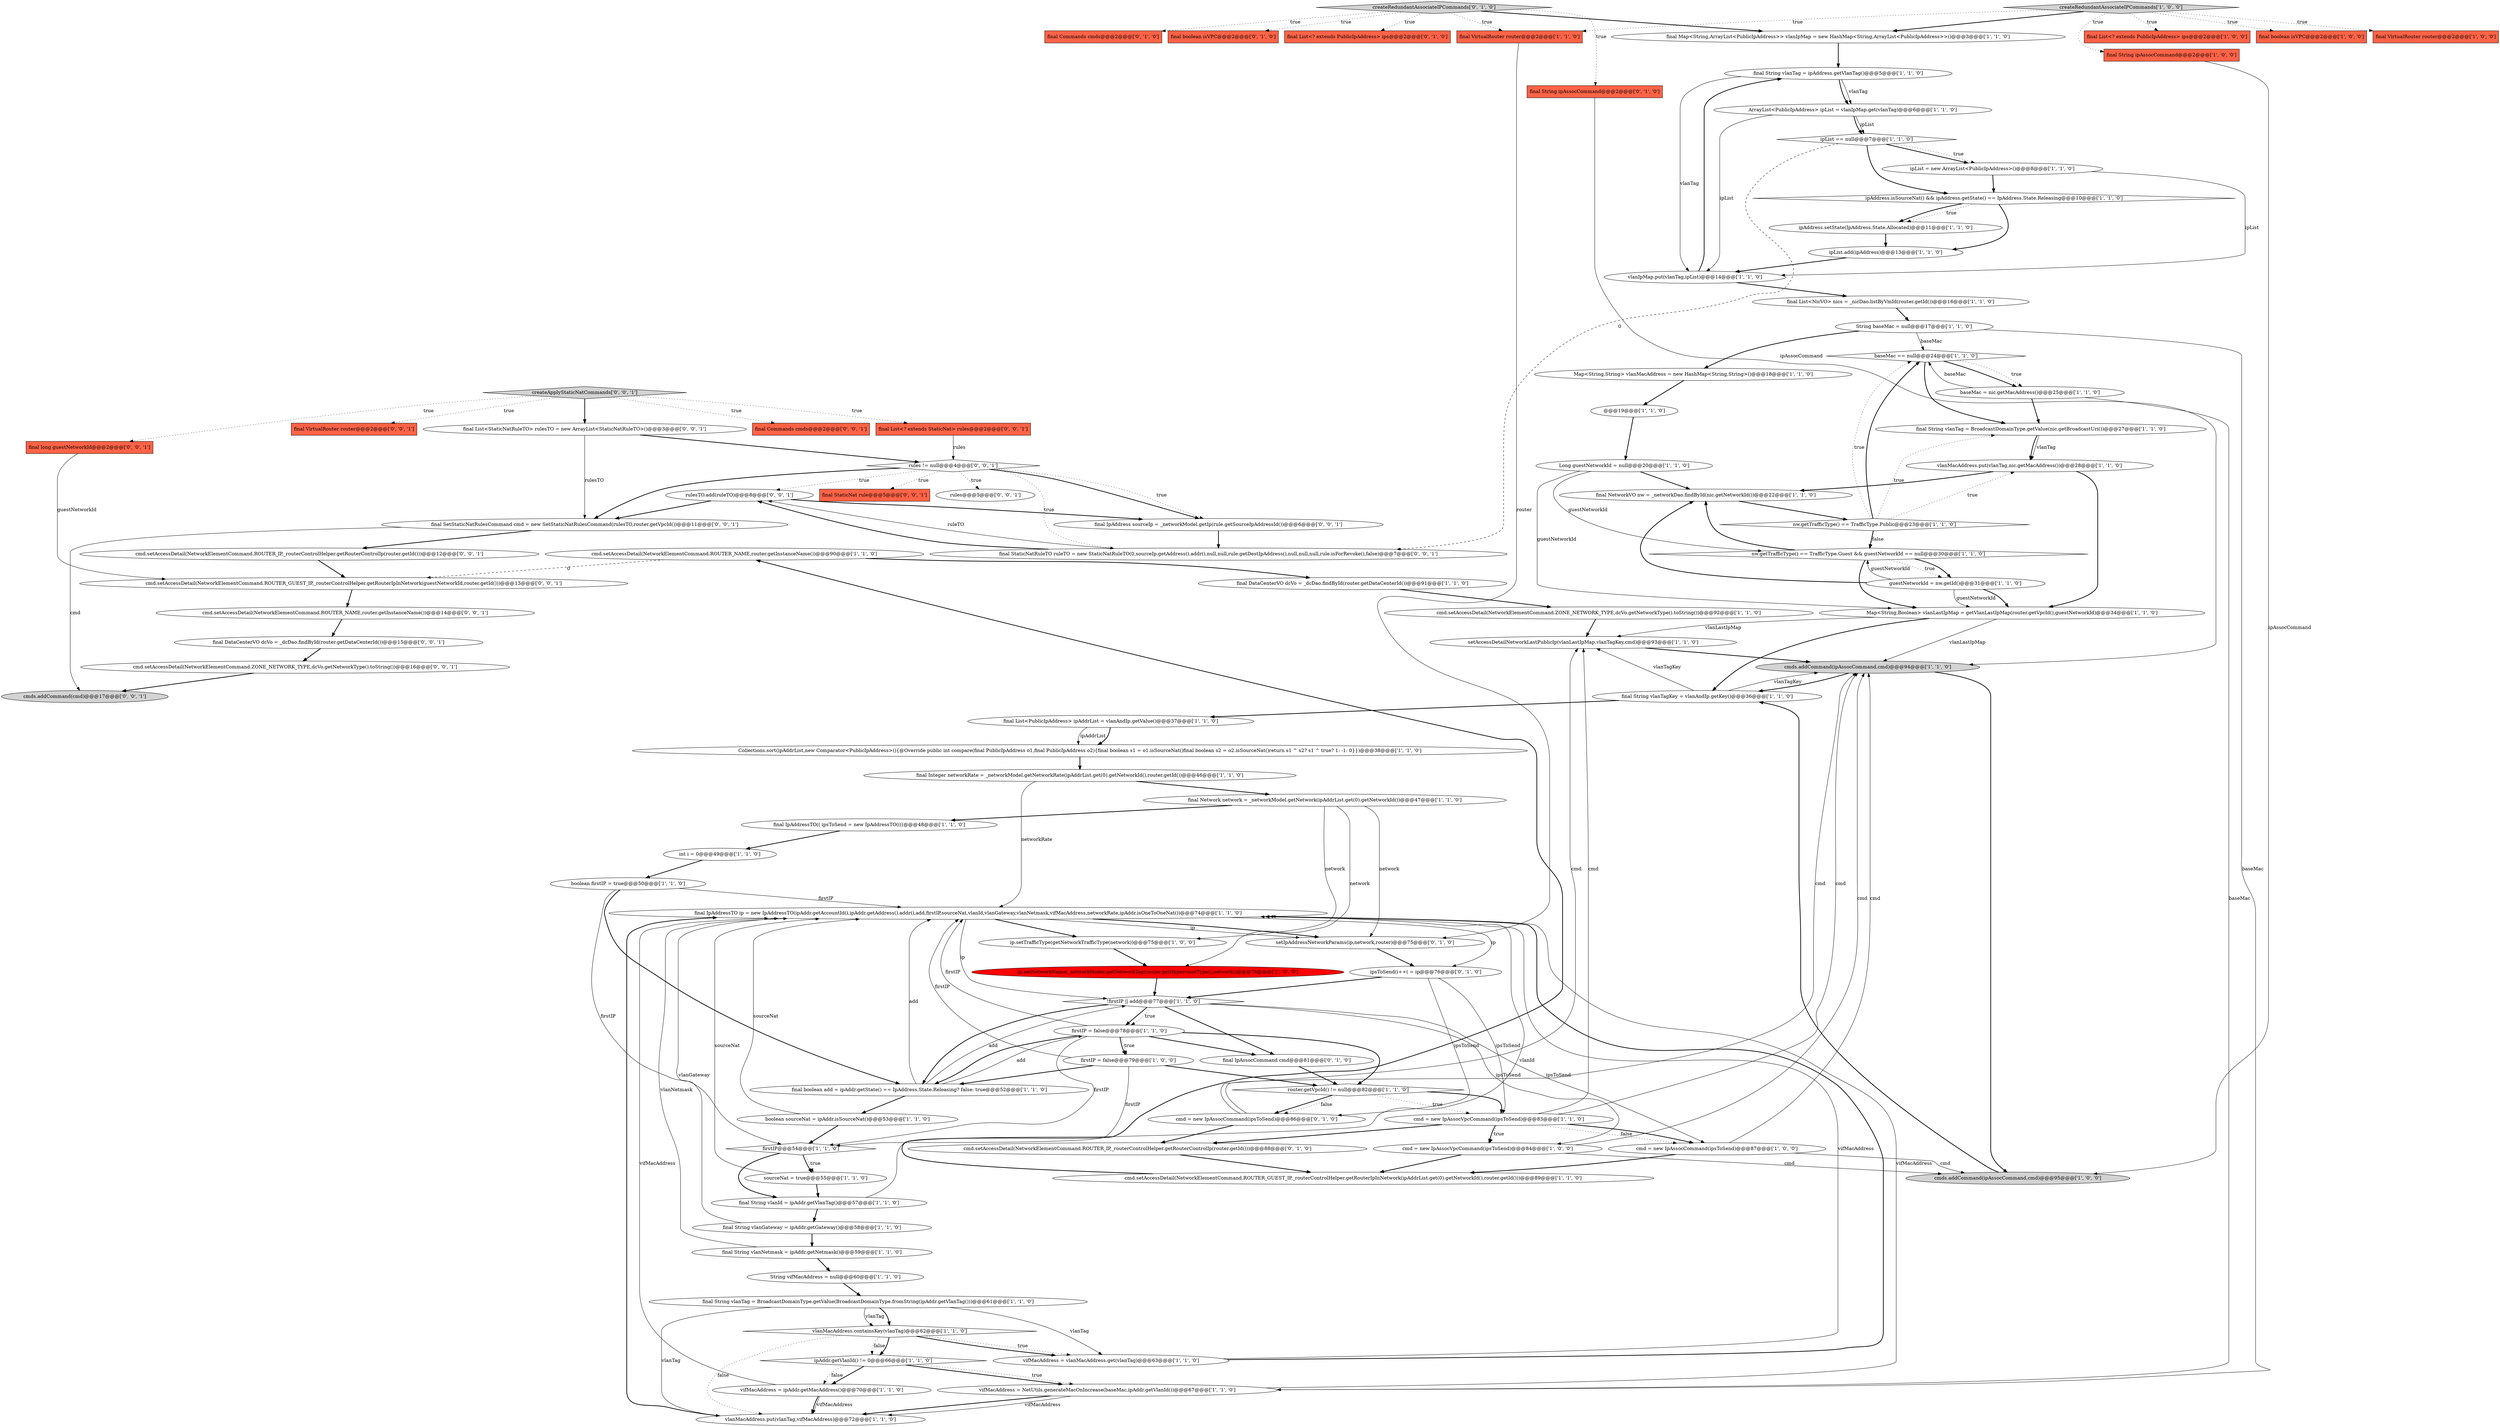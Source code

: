 digraph {
90 [style = filled, label = "final VirtualRouter router@@@2@@@['0', '0', '1']", fillcolor = tomato, shape = box image = "AAA0AAABBB3BBB"];
60 [style = filled, label = "firstIP@@@54@@@['1', '1', '0']", fillcolor = white, shape = diamond image = "AAA0AAABBB1BBB"];
65 [style = filled, label = "String baseMac = null@@@17@@@['1', '1', '0']", fillcolor = white, shape = ellipse image = "AAA0AAABBB1BBB"];
96 [style = filled, label = "final List<StaticNatRuleTO> rulesTO = new ArrayList<StaticNatRuleTO>()@@@3@@@['0', '0', '1']", fillcolor = white, shape = ellipse image = "AAA0AAABBB3BBB"];
5 [style = filled, label = "!firstIP || add@@@77@@@['1', '1', '0']", fillcolor = white, shape = diamond image = "AAA0AAABBB1BBB"];
46 [style = filled, label = "vifMacAddress = NetUtils.generateMacOnIncrease(baseMac,ipAddr.getVlanId())@@@67@@@['1', '1', '0']", fillcolor = white, shape = ellipse image = "AAA0AAABBB1BBB"];
51 [style = filled, label = "router.getVpcId() != null@@@82@@@['1', '1', '0']", fillcolor = white, shape = diamond image = "AAA0AAABBB1BBB"];
50 [style = filled, label = "cmds.addCommand(ipAssocCommand,cmd)@@@94@@@['1', '1', '0']", fillcolor = lightgray, shape = ellipse image = "AAA0AAABBB1BBB"];
58 [style = filled, label = "ipAddress.isSourceNat() && ipAddress.getState() == IpAddress.State.Releasing@@@10@@@['1', '1', '0']", fillcolor = white, shape = diamond image = "AAA0AAABBB1BBB"];
13 [style = filled, label = "cmd.setAccessDetail(NetworkElementCommand.ROUTER_GUEST_IP,_routerControlHelper.getRouterIpInNetwork(ipAddrList.get(0).getNetworkId(),router.getId()))@@@89@@@['1', '1', '0']", fillcolor = white, shape = ellipse image = "AAA0AAABBB1BBB"];
80 [style = filled, label = "final long guestNetworkId@@@2@@@['0', '0', '1']", fillcolor = tomato, shape = box image = "AAA0AAABBB3BBB"];
24 [style = filled, label = "ipAddress.setState(IpAddress.State.Allocated)@@@11@@@['1', '1', '0']", fillcolor = white, shape = ellipse image = "AAA0AAABBB1BBB"];
20 [style = filled, label = "cmd = new IpAssocCommand(ipsToSend)@@@87@@@['1', '0', '0']", fillcolor = white, shape = ellipse image = "AAA0AAABBB1BBB"];
81 [style = filled, label = "rulesTO.add(ruleTO)@@@8@@@['0', '0', '1']", fillcolor = white, shape = ellipse image = "AAA0AAABBB3BBB"];
1 [style = filled, label = "vifMacAddress = ipAddr.getMacAddress()@@@70@@@['1', '1', '0']", fillcolor = white, shape = ellipse image = "AAA0AAABBB1BBB"];
10 [style = filled, label = "final String vlanGateway = ipAddr.getGateway()@@@58@@@['1', '1', '0']", fillcolor = white, shape = ellipse image = "AAA0AAABBB1BBB"];
29 [style = filled, label = "Map<String,Boolean> vlanLastIpMap = getVlanLastIpMap(router.getVpcId(),guestNetworkId)@@@34@@@['1', '1', '0']", fillcolor = white, shape = ellipse image = "AAA0AAABBB1BBB"];
70 [style = filled, label = "cmd.setAccessDetail(NetworkElementCommand.ROUTER_IP,_routerControlHelper.getRouterControlIp(router.getId()))@@@88@@@['0', '1', '0']", fillcolor = white, shape = ellipse image = "AAA0AAABBB2BBB"];
27 [style = filled, label = "final String vlanNetmask = ipAddr.getNetmask()@@@59@@@['1', '1', '0']", fillcolor = white, shape = ellipse image = "AAA0AAABBB1BBB"];
30 [style = filled, label = "baseMac == null@@@24@@@['1', '1', '0']", fillcolor = white, shape = diamond image = "AAA0AAABBB1BBB"];
16 [style = filled, label = "ipList = new ArrayList<PublicIpAddress>()@@@8@@@['1', '1', '0']", fillcolor = white, shape = ellipse image = "AAA0AAABBB1BBB"];
61 [style = filled, label = "guestNetworkId = nw.getId()@@@31@@@['1', '1', '0']", fillcolor = white, shape = ellipse image = "AAA0AAABBB1BBB"];
43 [style = filled, label = "firstIP = false@@@79@@@['1', '0', '0']", fillcolor = white, shape = ellipse image = "AAA0AAABBB1BBB"];
72 [style = filled, label = "cmd = new IpAssocCommand(ipsToSend)@@@86@@@['0', '1', '0']", fillcolor = white, shape = ellipse image = "AAA0AAABBB2BBB"];
6 [style = filled, label = "Map<String,String> vlanMacAddress = new HashMap<String,String>()@@@18@@@['1', '1', '0']", fillcolor = white, shape = ellipse image = "AAA0AAABBB1BBB"];
91 [style = filled, label = "cmds.addCommand(cmd)@@@17@@@['0', '0', '1']", fillcolor = lightgray, shape = ellipse image = "AAA0AAABBB3BBB"];
17 [style = filled, label = "cmd.setAccessDetail(NetworkElementCommand.ROUTER_NAME,router.getInstanceName())@@@90@@@['1', '1', '0']", fillcolor = white, shape = ellipse image = "AAA0AAABBB1BBB"];
9 [style = filled, label = "vlanMacAddress.put(vlanTag,nic.getMacAddress())@@@28@@@['1', '1', '0']", fillcolor = white, shape = ellipse image = "AAA0AAABBB1BBB"];
59 [style = filled, label = "int i = 0@@@49@@@['1', '1', '0']", fillcolor = white, shape = ellipse image = "AAA0AAABBB1BBB"];
15 [style = filled, label = "vlanMacAddress.put(vlanTag,vifMacAddress)@@@72@@@['1', '1', '0']", fillcolor = white, shape = ellipse image = "AAA0AAABBB1BBB"];
92 [style = filled, label = "final StaticNatRuleTO ruleTO = new StaticNatRuleTO(0,sourceIp.getAddress().addr(),null,null,rule.getDestIpAddress(),null,null,null,rule.isForRevoke(),false)@@@7@@@['0', '0', '1']", fillcolor = white, shape = ellipse image = "AAA0AAABBB3BBB"];
54 [style = filled, label = "boolean firstIP = true@@@50@@@['1', '1', '0']", fillcolor = white, shape = ellipse image = "AAA0AAABBB1BBB"];
93 [style = filled, label = "final SetStaticNatRulesCommand cmd = new SetStaticNatRulesCommand(rulesTO,router.getVpcId())@@@11@@@['0', '0', '1']", fillcolor = white, shape = ellipse image = "AAA0AAABBB3BBB"];
3 [style = filled, label = "vifMacAddress = vlanMacAddress.get(vlanTag)@@@63@@@['1', '1', '0']", fillcolor = white, shape = ellipse image = "AAA0AAABBB1BBB"];
82 [style = filled, label = "final List<? extends StaticNat> rules@@@2@@@['0', '0', '1']", fillcolor = tomato, shape = box image = "AAA0AAABBB3BBB"];
97 [style = filled, label = "rules != null@@@4@@@['0', '0', '1']", fillcolor = white, shape = diamond image = "AAA0AAABBB3BBB"];
76 [style = filled, label = "final Commands cmds@@@2@@@['0', '1', '0']", fillcolor = tomato, shape = box image = "AAA0AAABBB2BBB"];
28 [style = filled, label = "firstIP = false@@@78@@@['1', '1', '0']", fillcolor = white, shape = ellipse image = "AAA0AAABBB1BBB"];
2 [style = filled, label = "final String vlanTagKey = vlanAndIp.getKey()@@@36@@@['1', '1', '0']", fillcolor = white, shape = ellipse image = "AAA0AAABBB1BBB"];
4 [style = filled, label = "final String ipAssocCommand@@@2@@@['1', '0', '0']", fillcolor = tomato, shape = box image = "AAA0AAABBB1BBB"];
36 [style = filled, label = "final String vlanTag = ipAddress.getVlanTag()@@@5@@@['1', '1', '0']", fillcolor = white, shape = ellipse image = "AAA0AAABBB1BBB"];
19 [style = filled, label = "@@@19@@@['1', '1', '0']", fillcolor = white, shape = ellipse image = "AAA0AAABBB1BBB"];
21 [style = filled, label = "nw.getTrafficType() == TrafficType.Public@@@23@@@['1', '1', '0']", fillcolor = white, shape = diamond image = "AAA0AAABBB1BBB"];
42 [style = filled, label = "ip.setTrafficType(getNetworkTrafficType(network))@@@75@@@['1', '0', '0']", fillcolor = white, shape = ellipse image = "AAA0AAABBB1BBB"];
84 [style = filled, label = "cmd.setAccessDetail(NetworkElementCommand.ROUTER_NAME,router.getInstanceName())@@@14@@@['0', '0', '1']", fillcolor = white, shape = ellipse image = "AAA0AAABBB3BBB"];
89 [style = filled, label = "final IpAddress sourceIp = _networkModel.getIp(rule.getSourceIpAddressId())@@@6@@@['0', '0', '1']", fillcolor = white, shape = ellipse image = "AAA0AAABBB3BBB"];
64 [style = filled, label = "boolean sourceNat = ipAddr.isSourceNat()@@@53@@@['1', '1', '0']", fillcolor = white, shape = ellipse image = "AAA0AAABBB1BBB"];
78 [style = filled, label = "ipsToSend(i++( = ip@@@76@@@['0', '1', '0']", fillcolor = white, shape = ellipse image = "AAA0AAABBB2BBB"];
95 [style = filled, label = "final DataCenterVO dcVo = _dcDao.findById(router.getDataCenterId())@@@15@@@['0', '0', '1']", fillcolor = white, shape = ellipse image = "AAA0AAABBB3BBB"];
56 [style = filled, label = "Collections.sort(ipAddrList,new Comparator<PublicIpAddress>(){@Override public int compare(final PublicIpAddress o1,final PublicIpAddress o2){final boolean s1 = o1.isSourceNat()final boolean s2 = o2.isSourceNat()return s1 ^ s2? s1 ^ true? 1: -1: 0}})@@@38@@@['1', '1', '0']", fillcolor = white, shape = ellipse image = "AAA0AAABBB1BBB"];
67 [style = filled, label = "final Integer networkRate = _networkModel.getNetworkRate(ipAddrList.get(0).getNetworkId(),router.getId())@@@46@@@['1', '1', '0']", fillcolor = white, shape = ellipse image = "AAA0AAABBB1BBB"];
73 [style = filled, label = "final boolean isVPC@@@2@@@['0', '1', '0']", fillcolor = tomato, shape = box image = "AAA0AAABBB2BBB"];
18 [style = filled, label = "final IpAddressTO(( ipsToSend = new IpAddressTO((((@@@48@@@['1', '1', '0']", fillcolor = white, shape = ellipse image = "AAA0AAABBB1BBB"];
88 [style = filled, label = "final StaticNat rule@@@5@@@['0', '0', '1']", fillcolor = tomato, shape = box image = "AAA0AAABBB3BBB"];
26 [style = filled, label = "ip.setNetworkName(_networkModel.getNetworkTag(router.getHypervisorType(),network))@@@76@@@['1', '0', '0']", fillcolor = red, shape = ellipse image = "AAA1AAABBB1BBB"];
62 [style = filled, label = "setAccessDetailNetworkLastPublicIp(vlanLastIpMap,vlanTagKey,cmd)@@@93@@@['1', '1', '0']", fillcolor = white, shape = ellipse image = "AAA0AAABBB1BBB"];
22 [style = filled, label = "final List<PublicIpAddress> ipAddrList = vlanAndIp.getValue()@@@37@@@['1', '1', '0']", fillcolor = white, shape = ellipse image = "AAA0AAABBB1BBB"];
52 [style = filled, label = "final VirtualRouter router@@@2@@@['1', '1', '0']", fillcolor = tomato, shape = box image = "AAA0AAABBB1BBB"];
25 [style = filled, label = "nw.getTrafficType() == TrafficType.Guest && guestNetworkId == null@@@30@@@['1', '1', '0']", fillcolor = white, shape = diamond image = "AAA0AAABBB1BBB"];
32 [style = filled, label = "final List<? extends PublicIpAddress> ips@@@2@@@['1', '0', '0']", fillcolor = tomato, shape = box image = "AAA0AAABBB1BBB"];
33 [style = filled, label = "final boolean add = ipAddr.getState() == IpAddress.State.Releasing? false: true@@@52@@@['1', '1', '0']", fillcolor = white, shape = ellipse image = "AAA0AAABBB1BBB"];
57 [style = filled, label = "vlanIpMap.put(vlanTag,ipList)@@@14@@@['1', '1', '0']", fillcolor = white, shape = ellipse image = "AAA0AAABBB1BBB"];
41 [style = filled, label = "final IpAddressTO ip = new IpAddressTO(ipAddr.getAccountId(),ipAddr.getAddress().addr(),add,firstIP,sourceNat,vlanId,vlanGateway,vlanNetmask,vifMacAddress,networkRate,ipAddr.isOneToOneNat())@@@74@@@['1', '1', '0']", fillcolor = white, shape = ellipse image = "AAA0AAABBB1BBB"];
75 [style = filled, label = "createRedundantAssociateIPCommands['0', '1', '0']", fillcolor = lightgray, shape = diamond image = "AAA0AAABBB2BBB"];
39 [style = filled, label = "final NetworkVO nw = _networkDao.findById(nic.getNetworkId())@@@22@@@['1', '1', '0']", fillcolor = white, shape = ellipse image = "AAA0AAABBB1BBB"];
38 [style = filled, label = "ipList.add(ipAddress)@@@13@@@['1', '1', '0']", fillcolor = white, shape = ellipse image = "AAA0AAABBB1BBB"];
40 [style = filled, label = "createRedundantAssociateIPCommands['1', '0', '0']", fillcolor = lightgray, shape = diamond image = "AAA0AAABBB1BBB"];
14 [style = filled, label = "final String vlanId = ipAddr.getVlanTag()@@@57@@@['1', '1', '0']", fillcolor = white, shape = ellipse image = "AAA0AAABBB1BBB"];
23 [style = filled, label = "final boolean isVPC@@@2@@@['1', '0', '0']", fillcolor = tomato, shape = box image = "AAA0AAABBB1BBB"];
49 [style = filled, label = "vlanMacAddress.containsKey(vlanTag)@@@62@@@['1', '1', '0']", fillcolor = white, shape = diamond image = "AAA0AAABBB1BBB"];
44 [style = filled, label = "ArrayList<PublicIpAddress> ipList = vlanIpMap.get(vlanTag)@@@6@@@['1', '1', '0']", fillcolor = white, shape = ellipse image = "AAA0AAABBB1BBB"];
31 [style = filled, label = "sourceNat = true@@@55@@@['1', '1', '0']", fillcolor = white, shape = ellipse image = "AAA0AAABBB1BBB"];
37 [style = filled, label = "final DataCenterVO dcVo = _dcDao.findById(router.getDataCenterId())@@@91@@@['1', '1', '0']", fillcolor = white, shape = ellipse image = "AAA0AAABBB1BBB"];
85 [style = filled, label = "cmd.setAccessDetail(NetworkElementCommand.ROUTER_IP,_routerControlHelper.getRouterControlIp(router.getId()))@@@12@@@['0', '0', '1']", fillcolor = white, shape = ellipse image = "AAA0AAABBB3BBB"];
74 [style = filled, label = "final IpAssocCommand cmd@@@81@@@['0', '1', '0']", fillcolor = white, shape = ellipse image = "AAA0AAABBB2BBB"];
68 [style = filled, label = "ipAddr.getVlanId() != 0@@@66@@@['1', '1', '0']", fillcolor = white, shape = diamond image = "AAA0AAABBB1BBB"];
8 [style = filled, label = "final List<NicVO> nics = _nicDao.listByVmId(router.getId())@@@16@@@['1', '1', '0']", fillcolor = white, shape = ellipse image = "AAA0AAABBB1BBB"];
71 [style = filled, label = "final String ipAssocCommand@@@2@@@['0', '1', '0']", fillcolor = tomato, shape = box image = "AAA0AAABBB2BBB"];
63 [style = filled, label = "cmds.addCommand(ipAssocCommand,cmd)@@@95@@@['1', '0', '0']", fillcolor = lightgray, shape = ellipse image = "AAA0AAABBB1BBB"];
66 [style = filled, label = "final String vlanTag = BroadcastDomainType.getValue(BroadcastDomainType.fromString(ipAddr.getVlanTag()))@@@61@@@['1', '1', '0']", fillcolor = white, shape = ellipse image = "AAA0AAABBB1BBB"];
77 [style = filled, label = "final List<? extends PublicIpAddress> ips@@@2@@@['0', '1', '0']", fillcolor = tomato, shape = box image = "AAA0AAABBB2BBB"];
45 [style = filled, label = "final Network network = _networkModel.getNetwork(ipAddrList.get(0).getNetworkId())@@@47@@@['1', '1', '0']", fillcolor = white, shape = ellipse image = "AAA0AAABBB1BBB"];
86 [style = filled, label = "cmd.setAccessDetail(NetworkElementCommand.ZONE_NETWORK_TYPE,dcVo.getNetworkType().toString())@@@16@@@['0', '0', '1']", fillcolor = white, shape = ellipse image = "AAA0AAABBB3BBB"];
55 [style = filled, label = "String vifMacAddress = null@@@60@@@['1', '1', '0']", fillcolor = white, shape = ellipse image = "AAA0AAABBB1BBB"];
79 [style = filled, label = "createApplyStaticNatCommands['0', '0', '1']", fillcolor = lightgray, shape = diamond image = "AAA0AAABBB3BBB"];
87 [style = filled, label = "final Commands cmds@@@2@@@['0', '0', '1']", fillcolor = tomato, shape = box image = "AAA0AAABBB3BBB"];
11 [style = filled, label = "cmd = new IpAssocVpcCommand(ipsToSend)@@@84@@@['1', '0', '0']", fillcolor = white, shape = ellipse image = "AAA0AAABBB1BBB"];
69 [style = filled, label = "setIpAddressNetworkParams(ip,network,router)@@@75@@@['0', '1', '0']", fillcolor = white, shape = ellipse image = "AAA0AAABBB2BBB"];
34 [style = filled, label = "ipList == null@@@7@@@['1', '1', '0']", fillcolor = white, shape = diamond image = "AAA0AAABBB1BBB"];
35 [style = filled, label = "cmd.setAccessDetail(NetworkElementCommand.ZONE_NETWORK_TYPE,dcVo.getNetworkType().toString())@@@92@@@['1', '1', '0']", fillcolor = white, shape = ellipse image = "AAA0AAABBB1BBB"];
48 [style = filled, label = "final String vlanTag = BroadcastDomainType.getValue(nic.getBroadcastUri())@@@27@@@['1', '1', '0']", fillcolor = white, shape = ellipse image = "AAA0AAABBB1BBB"];
94 [style = filled, label = "cmd.setAccessDetail(NetworkElementCommand.ROUTER_GUEST_IP,_routerControlHelper.getRouterIpInNetwork(guestNetworkId,router.getId()))@@@13@@@['0', '0', '1']", fillcolor = white, shape = ellipse image = "AAA0AAABBB3BBB"];
7 [style = filled, label = "Long guestNetworkId = null@@@20@@@['1', '1', '0']", fillcolor = white, shape = ellipse image = "AAA0AAABBB1BBB"];
53 [style = filled, label = "final Map<String,ArrayList<PublicIpAddress>> vlanIpMap = new HashMap<String,ArrayList<PublicIpAddress>>()@@@3@@@['1', '1', '0']", fillcolor = white, shape = ellipse image = "AAA0AAABBB1BBB"];
0 [style = filled, label = "cmd = new IpAssocVpcCommand(ipsToSend)@@@83@@@['1', '1', '0']", fillcolor = white, shape = ellipse image = "AAA0AAABBB1BBB"];
83 [style = filled, label = "rules@@@5@@@['0', '0', '1']", fillcolor = white, shape = ellipse image = "AAA0AAABBB3BBB"];
47 [style = filled, label = "baseMac = nic.getMacAddress()@@@25@@@['1', '1', '0']", fillcolor = white, shape = ellipse image = "AAA0AAABBB1BBB"];
12 [style = filled, label = "final VirtualRouter router@@@2@@@['1', '0', '0']", fillcolor = tomato, shape = box image = "AAA0AAABBB1BBB"];
54->60 [style = solid, label="firstIP"];
46->15 [style = solid, label="vifMacAddress"];
79->82 [style = dotted, label="true"];
0->20 [style = dotted, label="false"];
46->15 [style = bold, label=""];
33->5 [style = solid, label="add"];
57->8 [style = bold, label=""];
52->69 [style = solid, label="router"];
56->67 [style = bold, label=""];
40->32 [style = dotted, label="true"];
50->2 [style = bold, label=""];
96->97 [style = bold, label=""];
21->30 [style = bold, label=""];
25->29 [style = bold, label=""];
40->23 [style = dotted, label="true"];
5->28 [style = bold, label=""];
69->78 [style = bold, label=""];
72->62 [style = solid, label="cmd"];
74->51 [style = bold, label=""];
89->92 [style = bold, label=""];
67->41 [style = solid, label="networkRate"];
25->61 [style = dotted, label="true"];
34->58 [style = bold, label=""];
36->57 [style = solid, label="vlanTag"];
53->36 [style = bold, label=""];
13->17 [style = bold, label=""];
29->2 [style = bold, label=""];
41->69 [style = solid, label="ip"];
28->43 [style = bold, label=""];
82->97 [style = solid, label="rules"];
0->50 [style = solid, label="cmd"];
11->13 [style = bold, label=""];
54->33 [style = bold, label=""];
66->15 [style = solid, label="vlanTag"];
15->41 [style = bold, label=""];
58->24 [style = dotted, label="true"];
9->29 [style = bold, label=""];
20->50 [style = solid, label="cmd"];
64->60 [style = bold, label=""];
50->63 [style = bold, label=""];
81->89 [style = bold, label=""];
41->42 [style = bold, label=""];
0->11 [style = dotted, label="true"];
59->54 [style = bold, label=""];
75->73 [style = dotted, label="true"];
2->62 [style = solid, label="vlanTagKey"];
43->60 [style = solid, label="firstIP"];
75->52 [style = dotted, label="true"];
54->41 [style = solid, label="firstIP"];
31->14 [style = bold, label=""];
0->70 [style = bold, label=""];
34->92 [style = dashed, label="0"];
9->39 [style = bold, label=""];
61->39 [style = bold, label=""];
70->13 [style = bold, label=""];
47->46 [style = solid, label="baseMac"];
47->48 [style = bold, label=""];
36->44 [style = bold, label=""];
5->33 [style = bold, label=""];
96->93 [style = solid, label="rulesTO"];
63->2 [style = bold, label=""];
28->41 [style = solid, label="firstIP"];
43->51 [style = bold, label=""];
97->89 [style = bold, label=""];
14->10 [style = bold, label=""];
61->25 [style = solid, label="guestNetworkId"];
20->63 [style = solid, label="cmd"];
51->0 [style = bold, label=""];
24->38 [style = bold, label=""];
5->74 [style = bold, label=""];
33->41 [style = solid, label="add"];
21->25 [style = bold, label=""];
17->37 [style = bold, label=""];
40->52 [style = dotted, label="true"];
7->29 [style = solid, label="guestNetworkId"];
38->57 [style = bold, label=""];
65->6 [style = bold, label=""];
21->48 [style = dotted, label="true"];
68->1 [style = bold, label=""];
36->44 [style = solid, label="vlanTag"];
75->76 [style = dotted, label="true"];
97->92 [style = dotted, label="true"];
11->50 [style = solid, label="cmd"];
49->68 [style = dotted, label="false"];
28->60 [style = solid, label="firstIP"];
21->9 [style = dotted, label="true"];
44->34 [style = solid, label="ipList"];
64->41 [style = solid, label="sourceNat"];
71->50 [style = solid, label="ipAssocCommand"];
93->85 [style = bold, label=""];
21->30 [style = dotted, label="true"];
29->50 [style = solid, label="vlanLastIpMap"];
44->34 [style = bold, label=""];
78->0 [style = solid, label="ipsToSend"];
60->31 [style = bold, label=""];
49->3 [style = bold, label=""];
43->33 [style = bold, label=""];
0->20 [style = bold, label=""];
30->47 [style = bold, label=""];
79->80 [style = dotted, label="true"];
61->29 [style = bold, label=""];
60->31 [style = dotted, label="true"];
66->49 [style = bold, label=""];
41->5 [style = solid, label="ip"];
67->45 [style = bold, label=""];
55->66 [style = bold, label=""];
66->49 [style = solid, label="vlanTag"];
86->91 [style = bold, label=""];
45->42 [style = solid, label="network"];
48->9 [style = solid, label="vlanTag"];
97->81 [style = dotted, label="true"];
66->3 [style = solid, label="vlanTag"];
20->13 [style = bold, label=""];
47->30 [style = solid, label="baseMac"];
25->39 [style = bold, label=""];
49->68 [style = bold, label=""];
40->53 [style = bold, label=""];
58->24 [style = bold, label=""];
40->4 [style = dotted, label="true"];
0->11 [style = bold, label=""];
92->81 [style = bold, label=""];
29->62 [style = solid, label="vlanLastIpMap"];
18->59 [style = bold, label=""];
51->72 [style = bold, label=""];
51->0 [style = dotted, label="true"];
97->89 [style = dotted, label="true"];
39->21 [style = bold, label=""];
58->38 [style = bold, label=""];
60->14 [style = bold, label=""];
27->55 [style = bold, label=""];
97->93 [style = bold, label=""];
1->15 [style = solid, label="vifMacAddress"];
7->39 [style = bold, label=""];
22->56 [style = solid, label="ipAddrList"];
21->25 [style = dotted, label="false"];
97->83 [style = dotted, label="true"];
34->16 [style = bold, label=""];
31->41 [style = solid, label="sourceNat"];
3->41 [style = bold, label=""];
65->30 [style = solid, label="baseMac"];
28->43 [style = dotted, label="true"];
37->35 [style = bold, label=""];
44->57 [style = solid, label="ipList"];
41->69 [style = bold, label=""];
93->91 [style = solid, label="cmd"];
1->41 [style = solid, label="vifMacAddress"];
65->46 [style = solid, label="baseMac"];
72->50 [style = solid, label="cmd"];
5->28 [style = dotted, label="true"];
16->58 [style = bold, label=""];
84->95 [style = bold, label=""];
78->72 [style = solid, label="ipsToSend"];
45->18 [style = bold, label=""];
97->88 [style = dotted, label="true"];
17->94 [style = dashed, label="0"];
42->26 [style = bold, label=""];
94->84 [style = bold, label=""];
7->25 [style = solid, label="guestNetworkId"];
51->72 [style = dotted, label="false"];
95->86 [style = bold, label=""];
27->41 [style = solid, label="vlanNetmask"];
5->11 [style = solid, label="ipsToSend"];
22->56 [style = bold, label=""];
61->29 [style = solid, label="guestNetworkId"];
68->46 [style = bold, label=""];
26->5 [style = bold, label=""];
10->27 [style = bold, label=""];
72->70 [style = bold, label=""];
79->96 [style = bold, label=""];
46->41 [style = solid, label="vifMacAddress"];
1->15 [style = bold, label=""];
30->47 [style = dotted, label="true"];
45->69 [style = solid, label="network"];
68->1 [style = dotted, label="false"];
75->71 [style = dotted, label="true"];
79->87 [style = dotted, label="true"];
48->9 [style = bold, label=""];
6->19 [style = bold, label=""];
28->51 [style = bold, label=""];
11->63 [style = solid, label="cmd"];
81->93 [style = bold, label=""];
3->41 [style = solid, label="vifMacAddress"];
33->28 [style = solid, label="add"];
4->63 [style = solid, label="ipAssocCommand"];
0->62 [style = solid, label="cmd"];
92->81 [style = solid, label="ruleTO"];
75->77 [style = dotted, label="true"];
8->65 [style = bold, label=""];
49->15 [style = dotted, label="false"];
10->41 [style = solid, label="vlanGateway"];
28->33 [style = bold, label=""];
78->5 [style = bold, label=""];
85->94 [style = bold, label=""];
40->12 [style = dotted, label="true"];
35->62 [style = bold, label=""];
57->36 [style = bold, label=""];
79->90 [style = dotted, label="true"];
14->41 [style = solid, label="vlanId"];
62->50 [style = bold, label=""];
68->46 [style = dotted, label="true"];
25->61 [style = bold, label=""];
45->26 [style = solid, label="network"];
16->57 [style = solid, label="ipList"];
41->78 [style = solid, label="ip"];
30->48 [style = bold, label=""];
2->22 [style = bold, label=""];
75->53 [style = bold, label=""];
34->16 [style = dotted, label="true"];
33->64 [style = bold, label=""];
19->7 [style = bold, label=""];
49->3 [style = dotted, label="true"];
28->74 [style = bold, label=""];
43->41 [style = solid, label="firstIP"];
5->20 [style = solid, label="ipsToSend"];
80->94 [style = solid, label="guestNetworkId"];
2->50 [style = solid, label="vlanTagKey"];
}

